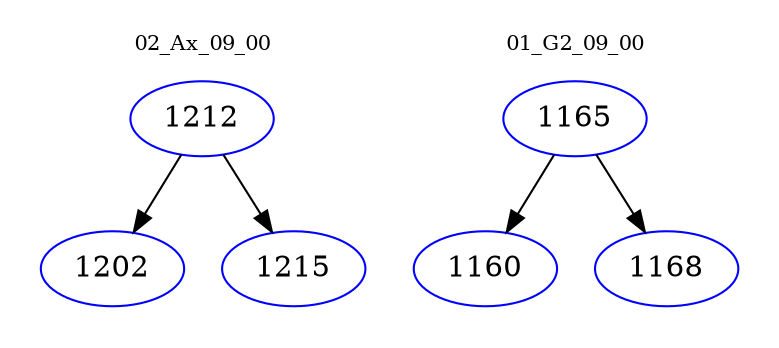 digraph{
subgraph cluster_0 {
color = white
label = "02_Ax_09_00";
fontsize=10;
T0_1212 [label="1212", color="blue"]
T0_1212 -> T0_1202 [color="black"]
T0_1202 [label="1202", color="blue"]
T0_1212 -> T0_1215 [color="black"]
T0_1215 [label="1215", color="blue"]
}
subgraph cluster_1 {
color = white
label = "01_G2_09_00";
fontsize=10;
T1_1165 [label="1165", color="blue"]
T1_1165 -> T1_1160 [color="black"]
T1_1160 [label="1160", color="blue"]
T1_1165 -> T1_1168 [color="black"]
T1_1168 [label="1168", color="blue"]
}
}
